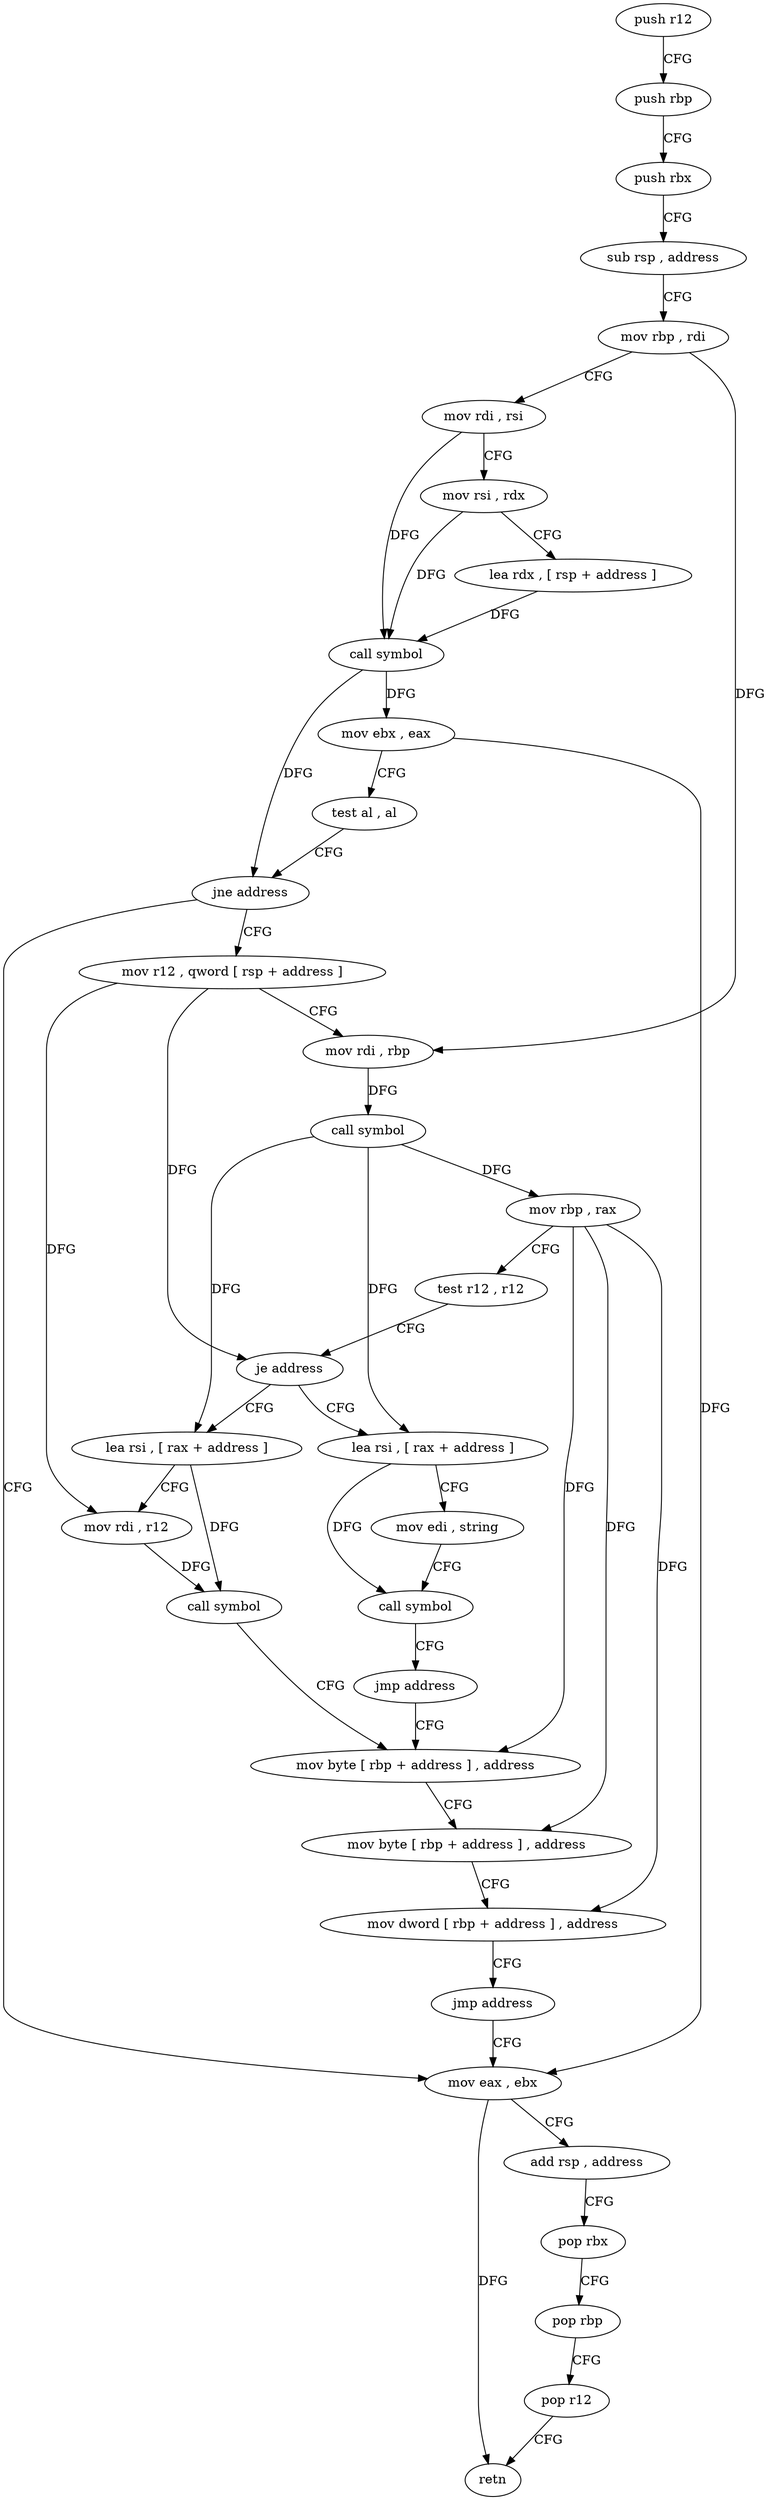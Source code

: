 digraph "func" {
"4253637" [label = "push r12" ]
"4253639" [label = "push rbp" ]
"4253640" [label = "push rbx" ]
"4253641" [label = "sub rsp , address" ]
"4253645" [label = "mov rbp , rdi" ]
"4253648" [label = "mov rdi , rsi" ]
"4253651" [label = "mov rsi , rdx" ]
"4253654" [label = "lea rdx , [ rsp + address ]" ]
"4253659" [label = "call symbol" ]
"4253664" [label = "mov ebx , eax" ]
"4253666" [label = "test al , al" ]
"4253668" [label = "jne address" ]
"4253681" [label = "mov r12 , qword [ rsp + address ]" ]
"4253670" [label = "mov eax , ebx" ]
"4253686" [label = "mov rdi , rbp" ]
"4253689" [label = "call symbol" ]
"4253694" [label = "mov rbp , rax" ]
"4253697" [label = "test r12 , r12" ]
"4253700" [label = "je address" ]
"4253731" [label = "lea rsi , [ rax + address ]" ]
"4253702" [label = "lea rsi , [ rax + address ]" ]
"4253672" [label = "add rsp , address" ]
"4253676" [label = "pop rbx" ]
"4253677" [label = "pop rbp" ]
"4253678" [label = "pop r12" ]
"4253680" [label = "retn" ]
"4253735" [label = "mov edi , string" ]
"4253740" [label = "call symbol" ]
"4253745" [label = "jmp address" ]
"4253714" [label = "mov byte [ rbp + address ] , address" ]
"4253706" [label = "mov rdi , r12" ]
"4253709" [label = "call symbol" ]
"4253718" [label = "mov byte [ rbp + address ] , address" ]
"4253722" [label = "mov dword [ rbp + address ] , address" ]
"4253729" [label = "jmp address" ]
"4253637" -> "4253639" [ label = "CFG" ]
"4253639" -> "4253640" [ label = "CFG" ]
"4253640" -> "4253641" [ label = "CFG" ]
"4253641" -> "4253645" [ label = "CFG" ]
"4253645" -> "4253648" [ label = "CFG" ]
"4253645" -> "4253686" [ label = "DFG" ]
"4253648" -> "4253651" [ label = "CFG" ]
"4253648" -> "4253659" [ label = "DFG" ]
"4253651" -> "4253654" [ label = "CFG" ]
"4253651" -> "4253659" [ label = "DFG" ]
"4253654" -> "4253659" [ label = "DFG" ]
"4253659" -> "4253664" [ label = "DFG" ]
"4253659" -> "4253668" [ label = "DFG" ]
"4253664" -> "4253666" [ label = "CFG" ]
"4253664" -> "4253670" [ label = "DFG" ]
"4253666" -> "4253668" [ label = "CFG" ]
"4253668" -> "4253681" [ label = "CFG" ]
"4253668" -> "4253670" [ label = "CFG" ]
"4253681" -> "4253686" [ label = "CFG" ]
"4253681" -> "4253700" [ label = "DFG" ]
"4253681" -> "4253706" [ label = "DFG" ]
"4253670" -> "4253672" [ label = "CFG" ]
"4253670" -> "4253680" [ label = "DFG" ]
"4253686" -> "4253689" [ label = "DFG" ]
"4253689" -> "4253694" [ label = "DFG" ]
"4253689" -> "4253731" [ label = "DFG" ]
"4253689" -> "4253702" [ label = "DFG" ]
"4253694" -> "4253697" [ label = "CFG" ]
"4253694" -> "4253714" [ label = "DFG" ]
"4253694" -> "4253718" [ label = "DFG" ]
"4253694" -> "4253722" [ label = "DFG" ]
"4253697" -> "4253700" [ label = "CFG" ]
"4253700" -> "4253731" [ label = "CFG" ]
"4253700" -> "4253702" [ label = "CFG" ]
"4253731" -> "4253735" [ label = "CFG" ]
"4253731" -> "4253740" [ label = "DFG" ]
"4253702" -> "4253706" [ label = "CFG" ]
"4253702" -> "4253709" [ label = "DFG" ]
"4253672" -> "4253676" [ label = "CFG" ]
"4253676" -> "4253677" [ label = "CFG" ]
"4253677" -> "4253678" [ label = "CFG" ]
"4253678" -> "4253680" [ label = "CFG" ]
"4253735" -> "4253740" [ label = "CFG" ]
"4253740" -> "4253745" [ label = "CFG" ]
"4253745" -> "4253714" [ label = "CFG" ]
"4253714" -> "4253718" [ label = "CFG" ]
"4253706" -> "4253709" [ label = "DFG" ]
"4253709" -> "4253714" [ label = "CFG" ]
"4253718" -> "4253722" [ label = "CFG" ]
"4253722" -> "4253729" [ label = "CFG" ]
"4253729" -> "4253670" [ label = "CFG" ]
}
